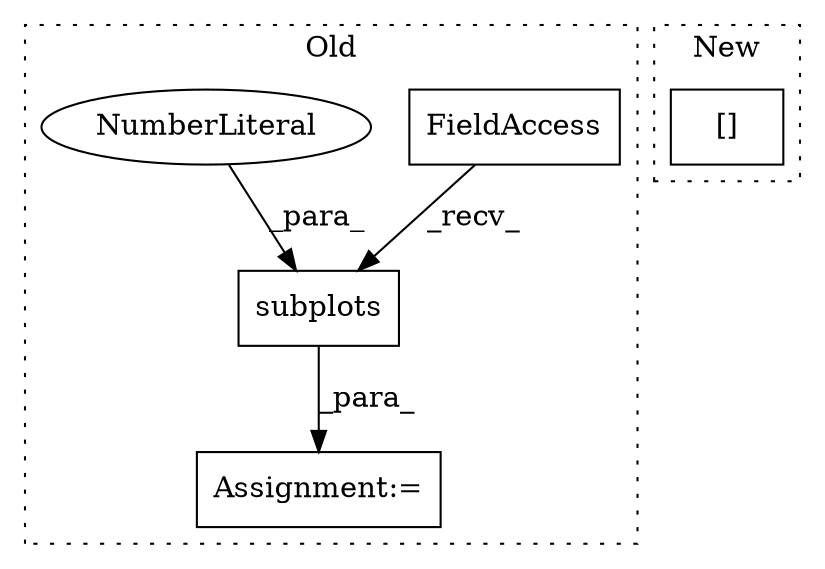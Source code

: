 digraph G {
subgraph cluster0 {
1 [label="subplots" a="32" s="946,981" l="9,2" shape="box"];
3 [label="Assignment:=" a="7" s="926" l="2" shape="box"];
4 [label="FieldAccess" a="22" s="928" l="10" shape="box"];
5 [label="NumberLiteral" a="34" s="955" l="1" shape="ellipse"];
label = "Old";
style="dotted";
}
subgraph cluster1 {
2 [label="[]" a="2" s="643,647" l="3,1" shape="box"];
label = "New";
style="dotted";
}
1 -> 3 [label="_para_"];
4 -> 1 [label="_recv_"];
5 -> 1 [label="_para_"];
}